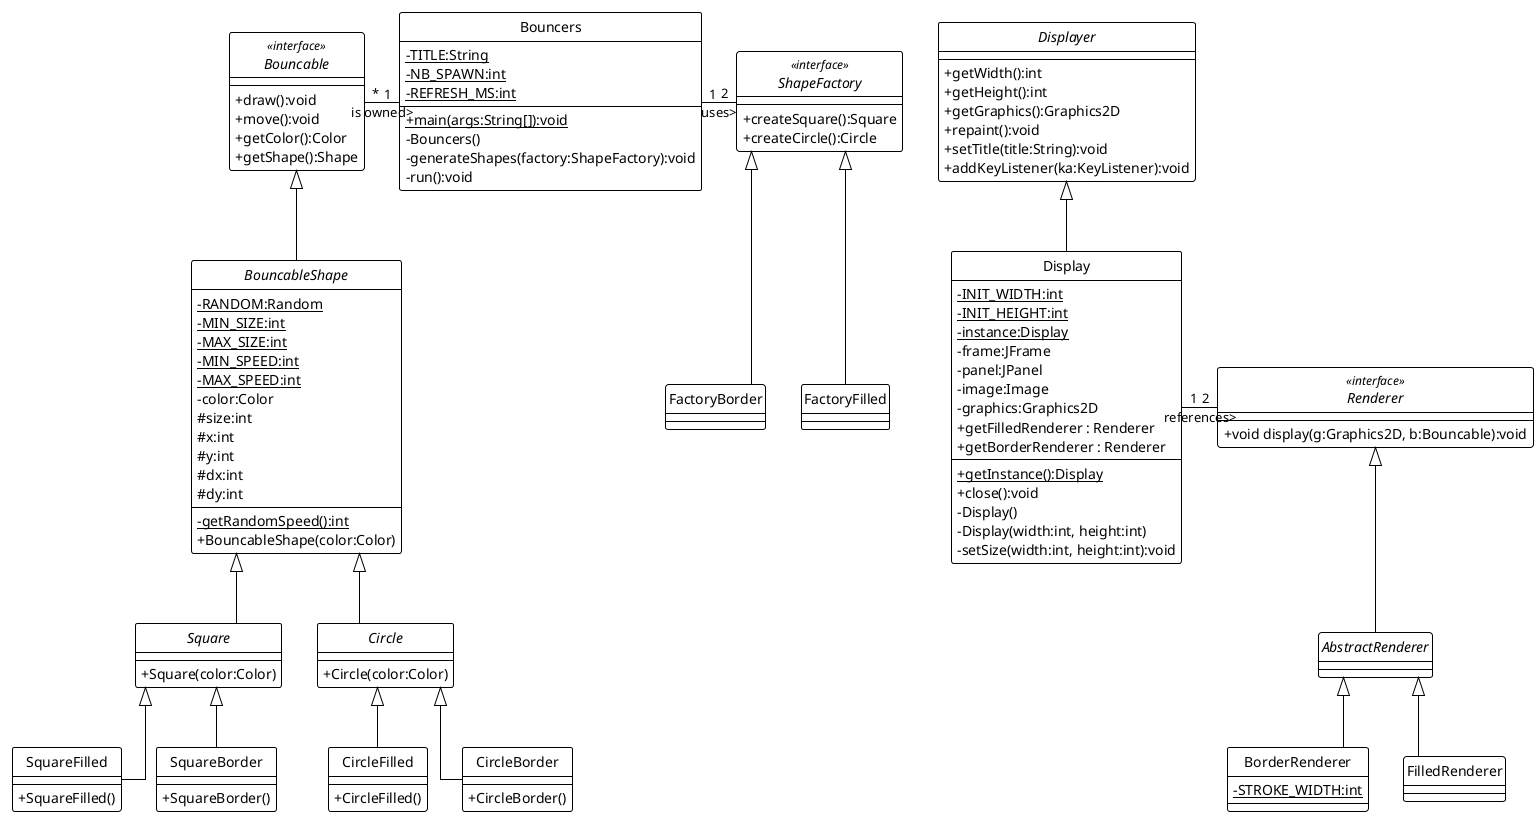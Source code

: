 @startuml
'https://plantuml.com/class-diagram'
skinparam classAttributeIconSize 0
hide circle

!theme plain
top to bottom direction
skinparam linetype ortho

interface Displayer {
+getWidth():int
+getHeight():int
+getGraphics():Graphics2D
+repaint():void
+setTitle(title:String):void
+addKeyListener(ka:KeyListener):void
}

class Display {
-{static} INIT_WIDTH:int
-{static} INIT_HEIGHT:int
-{static} instance:Display
-frame:JFrame
-panel:JPanel
-image:Image
-graphics:Graphics2D
+{static} getInstance():Display
+close():void
+getFilledRenderer : Renderer
+getBorderRenderer : Renderer
-Display()
-Display(width:int, height:int)
-setSize(width:int, height:int):void
}

interface Renderer <<interface>> {
+void display(g:Graphics2D, b:Bouncable):void
}

abstract class AbstractRenderer

class BorderRenderer {
-{static} STROKE_WIDTH:int
}

class FilledRenderer

class Bouncers {
-{static} TITLE:String
-{static} NB_SPAWN:int
-{static} REFRESH_MS:int
+{static} main(args:String[]):void
-Bouncers()
-generateShapes(factory:ShapeFactory):void
-run():void

}
interface Bouncable <<interface>>{
+draw():void
+move():void
+getColor():Color
+getShape():Shape
}

abstract class BouncableShape {
-{static} RANDOM:Random
-{static} MIN_SIZE:int
-{static} MAX_SIZE:int
-{static} MIN_SPEED:int
-{static} MAX_SPEED:int
-color:Color
#size:int
#x:int
#y:int
#dx:int
#dy:int
-{static} getRandomSpeed():int
+BouncableShape(color:Color)
}

abstract class Square {
+Square(color:Color)
}

abstract class Circle {
+Circle(color:Color)
}

class CircleFilled {
+CircleFilled()
}

class SquareFilled {
+SquareFilled()
}

class CircleBorder {
+CircleBorder()
}

class SquareBorder {
+SquareBorder()
}

interface ShapeFactory <<interface>> {
+createSquare():Square
+createCircle():Circle
}

class FactoryFilled {
}

class FactoryBorder {
}

Display -up-|> Displayer

AbstractRenderer -up-|> Renderer
BorderRenderer -up-|> AbstractRenderer
FilledRenderer -up-|> AbstractRenderer

BouncableShape -up-|> Bouncable

Square -up-|> BouncableShape
Circle -up-|> BouncableShape

CircleFilled -up-|> Circle
CircleBorder -up-|> Circle

SquareFilled -up-|> Square
SquareBorder -up-|> Square

FactoryFilled -up-|> ShapeFactory
FactoryBorder -up-|> ShapeFactory

Display "1" - "2" Renderer : references>
Bouncers "1" - "2" ShapeFactory : uses>
Bouncable "*" - "1"Bouncers : is owned>

@enduml